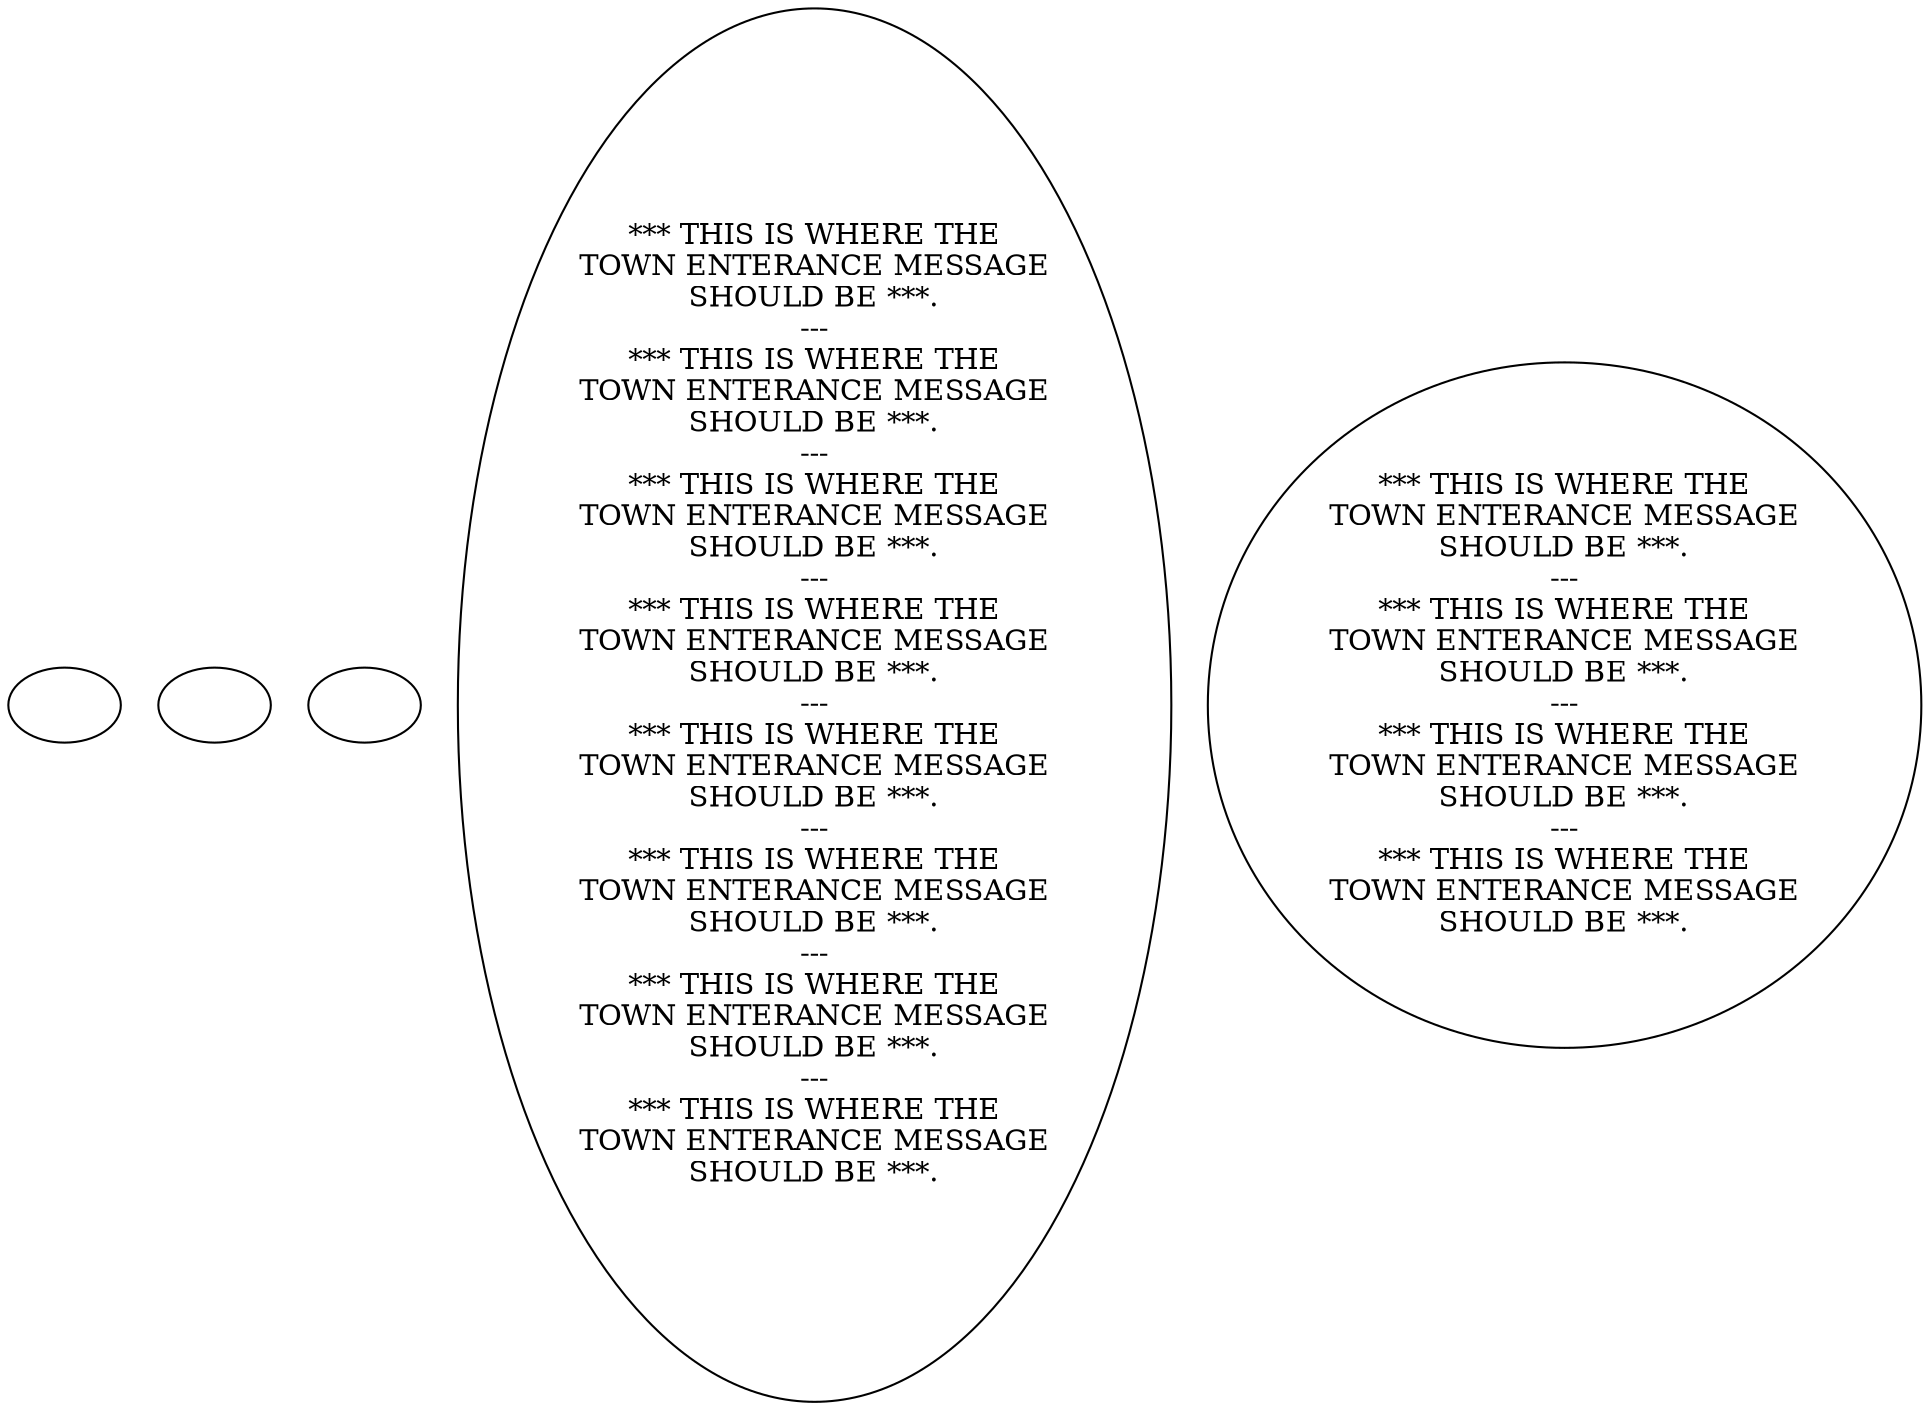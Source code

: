 digraph DenBus2 {
  "checkPartyMembersNearDoor" [style=filled       fillcolor="#FFFFFF"       color="#000000"]
  "checkPartyMembersNearDoor" [label=""]
  "start" [style=filled       fillcolor="#FFFFFF"       color="#000000"]
  "start" [label=""]
  "map_enter_p_proc" [style=filled       fillcolor="#FFFFFF"       color="#000000"]
  "map_enter_p_proc" [label=""]
  "map_exit_p_proc" [style=filled       fillcolor="#FFFFFF"       color="#000000"]
  "map_exit_p_proc" [label="*** THIS IS WHERE THE\nTOWN ENTERANCE MESSAGE\nSHOULD BE ***.\n---\n*** THIS IS WHERE THE\nTOWN ENTERANCE MESSAGE\nSHOULD BE ***.\n---\n*** THIS IS WHERE THE\nTOWN ENTERANCE MESSAGE\nSHOULD BE ***.\n---\n*** THIS IS WHERE THE\nTOWN ENTERANCE MESSAGE\nSHOULD BE ***.\n---\n*** THIS IS WHERE THE\nTOWN ENTERANCE MESSAGE\nSHOULD BE ***.\n---\n*** THIS IS WHERE THE\nTOWN ENTERANCE MESSAGE\nSHOULD BE ***.\n---\n*** THIS IS WHERE THE\nTOWN ENTERANCE MESSAGE\nSHOULD BE ***.\n---\n*** THIS IS WHERE THE\nTOWN ENTERANCE MESSAGE\nSHOULD BE ***."]
  "map_update_p_proc" [style=filled       fillcolor="#FFFFFF"       color="#000000"]
  "map_update_p_proc" [label="*** THIS IS WHERE THE\nTOWN ENTERANCE MESSAGE\nSHOULD BE ***.\n---\n*** THIS IS WHERE THE\nTOWN ENTERANCE MESSAGE\nSHOULD BE ***.\n---\n*** THIS IS WHERE THE\nTOWN ENTERANCE MESSAGE\nSHOULD BE ***.\n---\n*** THIS IS WHERE THE\nTOWN ENTERANCE MESSAGE\nSHOULD BE ***."]
}